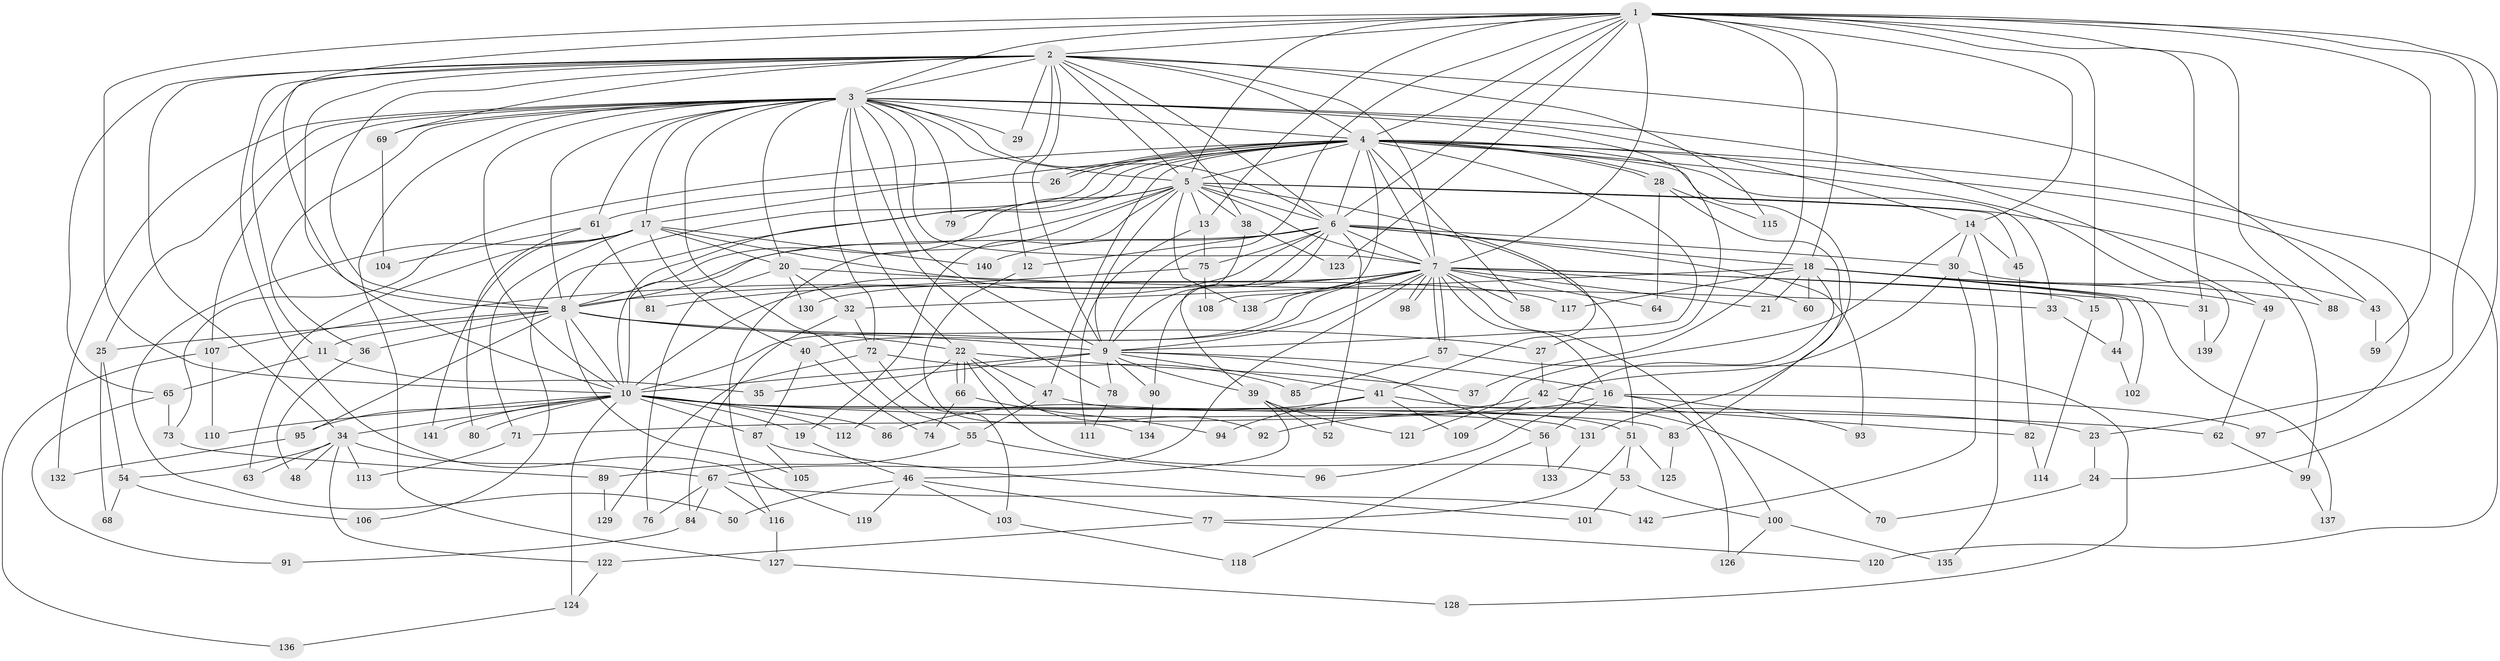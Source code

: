 // coarse degree distribution, {13: 0.023255813953488372, 30: 0.023255813953488372, 21: 0.023255813953488372, 11: 0.023255813953488372, 10: 0.06976744186046512, 17: 0.023255813953488372, 3: 0.20930232558139536, 4: 0.20930232558139536, 6: 0.09302325581395349, 9: 0.023255813953488372, 7: 0.046511627906976744, 5: 0.18604651162790697, 2: 0.046511627906976744}
// Generated by graph-tools (version 1.1) at 2025/49/03/04/25 22:49:50]
// undirected, 142 vertices, 309 edges
graph export_dot {
  node [color=gray90,style=filled];
  1;
  2;
  3;
  4;
  5;
  6;
  7;
  8;
  9;
  10;
  11;
  12;
  13;
  14;
  15;
  16;
  17;
  18;
  19;
  20;
  21;
  22;
  23;
  24;
  25;
  26;
  27;
  28;
  29;
  30;
  31;
  32;
  33;
  34;
  35;
  36;
  37;
  38;
  39;
  40;
  41;
  42;
  43;
  44;
  45;
  46;
  47;
  48;
  49;
  50;
  51;
  52;
  53;
  54;
  55;
  56;
  57;
  58;
  59;
  60;
  61;
  62;
  63;
  64;
  65;
  66;
  67;
  68;
  69;
  70;
  71;
  72;
  73;
  74;
  75;
  76;
  77;
  78;
  79;
  80;
  81;
  82;
  83;
  84;
  85;
  86;
  87;
  88;
  89;
  90;
  91;
  92;
  93;
  94;
  95;
  96;
  97;
  98;
  99;
  100;
  101;
  102;
  103;
  104;
  105;
  106;
  107;
  108;
  109;
  110;
  111;
  112;
  113;
  114;
  115;
  116;
  117;
  118;
  119;
  120;
  121;
  122;
  123;
  124;
  125;
  126;
  127;
  128;
  129;
  130;
  131;
  132;
  133;
  134;
  135;
  136;
  137;
  138;
  139;
  140;
  141;
  142;
  1 -- 2;
  1 -- 3;
  1 -- 4;
  1 -- 5;
  1 -- 6;
  1 -- 7;
  1 -- 8;
  1 -- 9;
  1 -- 10;
  1 -- 13;
  1 -- 14;
  1 -- 15;
  1 -- 18;
  1 -- 23;
  1 -- 24;
  1 -- 31;
  1 -- 37;
  1 -- 59;
  1 -- 88;
  1 -- 123;
  2 -- 3;
  2 -- 4;
  2 -- 5;
  2 -- 6;
  2 -- 7;
  2 -- 8;
  2 -- 9;
  2 -- 10;
  2 -- 11;
  2 -- 12;
  2 -- 29;
  2 -- 34;
  2 -- 38;
  2 -- 43;
  2 -- 65;
  2 -- 69;
  2 -- 115;
  2 -- 119;
  3 -- 4;
  3 -- 5;
  3 -- 6;
  3 -- 7;
  3 -- 8;
  3 -- 9;
  3 -- 10;
  3 -- 14;
  3 -- 17;
  3 -- 20;
  3 -- 22;
  3 -- 25;
  3 -- 27;
  3 -- 29;
  3 -- 36;
  3 -- 49;
  3 -- 55;
  3 -- 61;
  3 -- 69;
  3 -- 72;
  3 -- 78;
  3 -- 79;
  3 -- 107;
  3 -- 127;
  3 -- 132;
  4 -- 5;
  4 -- 6;
  4 -- 7;
  4 -- 8;
  4 -- 9;
  4 -- 10;
  4 -- 17;
  4 -- 26;
  4 -- 26;
  4 -- 28;
  4 -- 28;
  4 -- 33;
  4 -- 47;
  4 -- 58;
  4 -- 73;
  4 -- 97;
  4 -- 106;
  4 -- 108;
  4 -- 120;
  4 -- 131;
  4 -- 139;
  5 -- 6;
  5 -- 7;
  5 -- 8;
  5 -- 9;
  5 -- 10;
  5 -- 13;
  5 -- 19;
  5 -- 38;
  5 -- 41;
  5 -- 45;
  5 -- 79;
  5 -- 99;
  5 -- 116;
  5 -- 138;
  6 -- 7;
  6 -- 8;
  6 -- 9;
  6 -- 10;
  6 -- 12;
  6 -- 18;
  6 -- 30;
  6 -- 51;
  6 -- 52;
  6 -- 75;
  6 -- 90;
  6 -- 93;
  6 -- 140;
  7 -- 8;
  7 -- 9;
  7 -- 10;
  7 -- 15;
  7 -- 16;
  7 -- 21;
  7 -- 31;
  7 -- 40;
  7 -- 57;
  7 -- 57;
  7 -- 58;
  7 -- 60;
  7 -- 64;
  7 -- 67;
  7 -- 98;
  7 -- 98;
  7 -- 100;
  7 -- 107;
  7 -- 130;
  7 -- 138;
  8 -- 9;
  8 -- 10;
  8 -- 11;
  8 -- 22;
  8 -- 25;
  8 -- 27;
  8 -- 36;
  8 -- 95;
  8 -- 105;
  9 -- 10;
  9 -- 16;
  9 -- 35;
  9 -- 39;
  9 -- 41;
  9 -- 56;
  9 -- 78;
  9 -- 90;
  10 -- 19;
  10 -- 23;
  10 -- 34;
  10 -- 62;
  10 -- 80;
  10 -- 83;
  10 -- 86;
  10 -- 87;
  10 -- 95;
  10 -- 110;
  10 -- 112;
  10 -- 124;
  10 -- 131;
  10 -- 141;
  11 -- 35;
  11 -- 65;
  12 -- 134;
  13 -- 75;
  13 -- 111;
  14 -- 30;
  14 -- 45;
  14 -- 121;
  14 -- 135;
  15 -- 114;
  16 -- 56;
  16 -- 71;
  16 -- 93;
  16 -- 97;
  16 -- 126;
  17 -- 20;
  17 -- 40;
  17 -- 50;
  17 -- 63;
  17 -- 71;
  17 -- 117;
  17 -- 140;
  17 -- 141;
  18 -- 21;
  18 -- 32;
  18 -- 44;
  18 -- 49;
  18 -- 60;
  18 -- 88;
  18 -- 96;
  18 -- 102;
  18 -- 117;
  18 -- 137;
  19 -- 46;
  20 -- 32;
  20 -- 33;
  20 -- 76;
  20 -- 130;
  22 -- 37;
  22 -- 47;
  22 -- 53;
  22 -- 66;
  22 -- 66;
  22 -- 92;
  22 -- 112;
  23 -- 24;
  24 -- 70;
  25 -- 54;
  25 -- 68;
  26 -- 61;
  27 -- 42;
  28 -- 64;
  28 -- 83;
  28 -- 115;
  30 -- 42;
  30 -- 43;
  30 -- 142;
  31 -- 139;
  32 -- 72;
  32 -- 84;
  33 -- 44;
  34 -- 48;
  34 -- 54;
  34 -- 63;
  34 -- 67;
  34 -- 113;
  34 -- 122;
  36 -- 48;
  38 -- 39;
  38 -- 123;
  39 -- 46;
  39 -- 52;
  39 -- 121;
  40 -- 74;
  40 -- 87;
  41 -- 70;
  41 -- 86;
  41 -- 94;
  41 -- 109;
  42 -- 82;
  42 -- 92;
  42 -- 109;
  43 -- 59;
  44 -- 102;
  45 -- 82;
  46 -- 50;
  46 -- 77;
  46 -- 103;
  46 -- 119;
  47 -- 51;
  47 -- 55;
  49 -- 62;
  51 -- 53;
  51 -- 77;
  51 -- 125;
  53 -- 100;
  53 -- 101;
  54 -- 68;
  54 -- 106;
  55 -- 89;
  55 -- 96;
  56 -- 118;
  56 -- 133;
  57 -- 85;
  57 -- 128;
  61 -- 80;
  61 -- 81;
  61 -- 104;
  62 -- 99;
  65 -- 73;
  65 -- 91;
  66 -- 74;
  66 -- 94;
  67 -- 76;
  67 -- 84;
  67 -- 116;
  67 -- 142;
  69 -- 104;
  71 -- 113;
  72 -- 85;
  72 -- 103;
  72 -- 129;
  73 -- 89;
  75 -- 81;
  75 -- 108;
  77 -- 120;
  77 -- 122;
  78 -- 111;
  82 -- 114;
  83 -- 125;
  84 -- 91;
  87 -- 101;
  87 -- 105;
  89 -- 129;
  90 -- 134;
  95 -- 132;
  99 -- 137;
  100 -- 126;
  100 -- 135;
  103 -- 118;
  107 -- 110;
  107 -- 136;
  116 -- 127;
  122 -- 124;
  124 -- 136;
  127 -- 128;
  131 -- 133;
}
